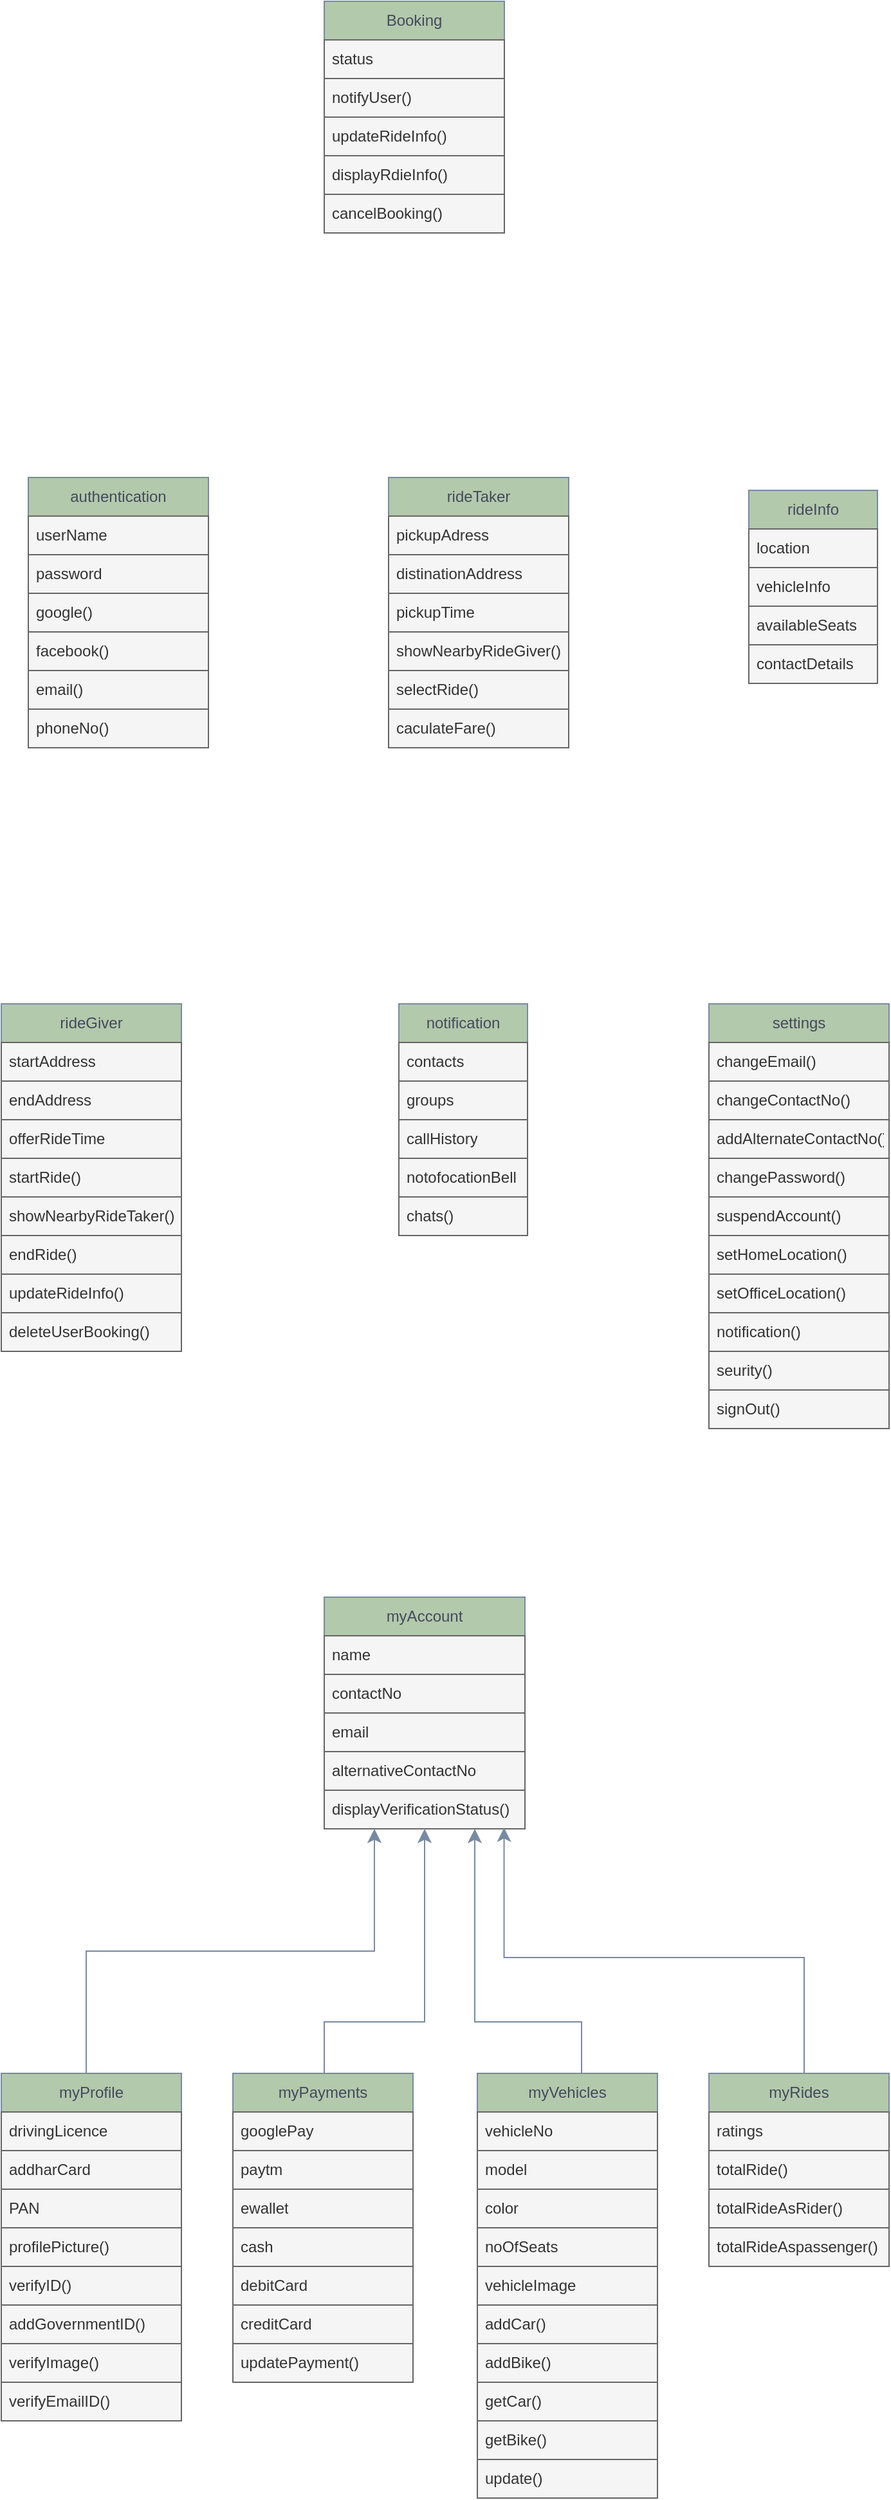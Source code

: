 <mxfile version="25.0.3">
  <diagram id="C5RBs43oDa-KdzZeNtuy" name="Page-1">
    <mxGraphModel dx="1400" dy="805" grid="1" gridSize="10" guides="1" tooltips="1" connect="1" arrows="1" fold="1" page="1" pageScale="1" pageWidth="827" pageHeight="1169" math="0" shadow="0">
      <root>
        <mxCell id="WIyWlLk6GJQsqaUBKTNV-0" />
        <mxCell id="WIyWlLk6GJQsqaUBKTNV-1" parent="WIyWlLk6GJQsqaUBKTNV-0" />
        <mxCell id="l2krwQJJ0GGQ2-K5IFNh-0" value="rideTaker" style="swimlane;fontStyle=0;childLayout=stackLayout;horizontal=1;startSize=30;horizontalStack=0;resizeParent=1;resizeParentMax=0;resizeLast=0;collapsible=1;marginBottom=0;whiteSpace=wrap;html=1;labelBackgroundColor=none;fillColor=#B2C9AB;strokeColor=#788AA3;fontColor=#46495D;" vertex="1" parent="WIyWlLk6GJQsqaUBKTNV-1">
          <mxGeometry x="370" y="430" width="140" height="210" as="geometry" />
        </mxCell>
        <mxCell id="l2krwQJJ0GGQ2-K5IFNh-1" value="pickupAdress" style="text;strokeColor=#666666;fillColor=#f5f5f5;align=left;verticalAlign=middle;spacingLeft=4;spacingRight=4;overflow=hidden;points=[[0,0.5],[1,0.5]];portConstraint=eastwest;rotatable=0;whiteSpace=wrap;html=1;labelBackgroundColor=none;fontColor=#333333;" vertex="1" parent="l2krwQJJ0GGQ2-K5IFNh-0">
          <mxGeometry y="30" width="140" height="30" as="geometry" />
        </mxCell>
        <mxCell id="l2krwQJJ0GGQ2-K5IFNh-2" value="distinationAddress" style="text;strokeColor=#666666;fillColor=#f5f5f5;align=left;verticalAlign=middle;spacingLeft=4;spacingRight=4;overflow=hidden;points=[[0,0.5],[1,0.5]];portConstraint=eastwest;rotatable=0;whiteSpace=wrap;html=1;labelBackgroundColor=none;fontColor=#333333;" vertex="1" parent="l2krwQJJ0GGQ2-K5IFNh-0">
          <mxGeometry y="60" width="140" height="30" as="geometry" />
        </mxCell>
        <mxCell id="l2krwQJJ0GGQ2-K5IFNh-3" value="pickupTime" style="text;strokeColor=#666666;fillColor=#f5f5f5;align=left;verticalAlign=middle;spacingLeft=4;spacingRight=4;overflow=hidden;points=[[0,0.5],[1,0.5]];portConstraint=eastwest;rotatable=0;whiteSpace=wrap;html=1;labelBackgroundColor=none;fontColor=#333333;" vertex="1" parent="l2krwQJJ0GGQ2-K5IFNh-0">
          <mxGeometry y="90" width="140" height="30" as="geometry" />
        </mxCell>
        <mxCell id="l2krwQJJ0GGQ2-K5IFNh-64" value="showNearbyRideGiver()" style="text;strokeColor=#666666;fillColor=#f5f5f5;align=left;verticalAlign=middle;spacingLeft=4;spacingRight=4;overflow=hidden;points=[[0,0.5],[1,0.5]];portConstraint=eastwest;rotatable=0;whiteSpace=wrap;html=1;labelBackgroundColor=none;fontColor=#333333;" vertex="1" parent="l2krwQJJ0GGQ2-K5IFNh-0">
          <mxGeometry y="120" width="140" height="30" as="geometry" />
        </mxCell>
        <mxCell id="l2krwQJJ0GGQ2-K5IFNh-63" value="selectRide()" style="text;strokeColor=#666666;fillColor=#f5f5f5;align=left;verticalAlign=middle;spacingLeft=4;spacingRight=4;overflow=hidden;points=[[0,0.5],[1,0.5]];portConstraint=eastwest;rotatable=0;whiteSpace=wrap;html=1;labelBackgroundColor=none;fontColor=#333333;" vertex="1" parent="l2krwQJJ0GGQ2-K5IFNh-0">
          <mxGeometry y="150" width="140" height="30" as="geometry" />
        </mxCell>
        <mxCell id="l2krwQJJ0GGQ2-K5IFNh-62" value="caculateFare()" style="text;strokeColor=#666666;fillColor=#f5f5f5;align=left;verticalAlign=middle;spacingLeft=4;spacingRight=4;overflow=hidden;points=[[0,0.5],[1,0.5]];portConstraint=eastwest;rotatable=0;whiteSpace=wrap;html=1;labelBackgroundColor=none;fontColor=#333333;" vertex="1" parent="l2krwQJJ0GGQ2-K5IFNh-0">
          <mxGeometry y="180" width="140" height="30" as="geometry" />
        </mxCell>
        <mxCell id="l2krwQJJ0GGQ2-K5IFNh-4" value="authentication" style="swimlane;fontStyle=0;childLayout=stackLayout;horizontal=1;startSize=30;horizontalStack=0;resizeParent=1;resizeParentMax=0;resizeLast=0;collapsible=1;marginBottom=0;whiteSpace=wrap;html=1;labelBackgroundColor=none;fillColor=#B2C9AB;strokeColor=#788AA3;fontColor=#46495D;" vertex="1" parent="WIyWlLk6GJQsqaUBKTNV-1">
          <mxGeometry x="90" y="430" width="140" height="210" as="geometry" />
        </mxCell>
        <mxCell id="l2krwQJJ0GGQ2-K5IFNh-5" value="userName" style="text;strokeColor=#666666;fillColor=#f5f5f5;align=left;verticalAlign=middle;spacingLeft=4;spacingRight=4;overflow=hidden;points=[[0,0.5],[1,0.5]];portConstraint=eastwest;rotatable=0;whiteSpace=wrap;html=1;labelBackgroundColor=none;fontColor=#333333;" vertex="1" parent="l2krwQJJ0GGQ2-K5IFNh-4">
          <mxGeometry y="30" width="140" height="30" as="geometry" />
        </mxCell>
        <mxCell id="l2krwQJJ0GGQ2-K5IFNh-6" value="password" style="text;strokeColor=#666666;fillColor=#f5f5f5;align=left;verticalAlign=middle;spacingLeft=4;spacingRight=4;overflow=hidden;points=[[0,0.5],[1,0.5]];portConstraint=eastwest;rotatable=0;whiteSpace=wrap;html=1;labelBackgroundColor=none;fontColor=#333333;" vertex="1" parent="l2krwQJJ0GGQ2-K5IFNh-4">
          <mxGeometry y="60" width="140" height="30" as="geometry" />
        </mxCell>
        <mxCell id="l2krwQJJ0GGQ2-K5IFNh-7" value="google()" style="text;strokeColor=#666666;fillColor=#f5f5f5;align=left;verticalAlign=middle;spacingLeft=4;spacingRight=4;overflow=hidden;points=[[0,0.5],[1,0.5]];portConstraint=eastwest;rotatable=0;whiteSpace=wrap;html=1;labelBackgroundColor=none;fontColor=#333333;" vertex="1" parent="l2krwQJJ0GGQ2-K5IFNh-4">
          <mxGeometry y="90" width="140" height="30" as="geometry" />
        </mxCell>
        <mxCell id="l2krwQJJ0GGQ2-K5IFNh-61" value="facebook()" style="text;strokeColor=#666666;fillColor=#f5f5f5;align=left;verticalAlign=middle;spacingLeft=4;spacingRight=4;overflow=hidden;points=[[0,0.5],[1,0.5]];portConstraint=eastwest;rotatable=0;whiteSpace=wrap;html=1;labelBackgroundColor=none;fontColor=#333333;" vertex="1" parent="l2krwQJJ0GGQ2-K5IFNh-4">
          <mxGeometry y="120" width="140" height="30" as="geometry" />
        </mxCell>
        <mxCell id="l2krwQJJ0GGQ2-K5IFNh-60" value="email()" style="text;strokeColor=#666666;fillColor=#f5f5f5;align=left;verticalAlign=middle;spacingLeft=4;spacingRight=4;overflow=hidden;points=[[0,0.5],[1,0.5]];portConstraint=eastwest;rotatable=0;whiteSpace=wrap;html=1;labelBackgroundColor=none;fontColor=#333333;" vertex="1" parent="l2krwQJJ0GGQ2-K5IFNh-4">
          <mxGeometry y="150" width="140" height="30" as="geometry" />
        </mxCell>
        <mxCell id="l2krwQJJ0GGQ2-K5IFNh-59" value="phoneNo()" style="text;strokeColor=#666666;fillColor=#f5f5f5;align=left;verticalAlign=middle;spacingLeft=4;spacingRight=4;overflow=hidden;points=[[0,0.5],[1,0.5]];portConstraint=eastwest;rotatable=0;whiteSpace=wrap;html=1;labelBackgroundColor=none;fontColor=#333333;" vertex="1" parent="l2krwQJJ0GGQ2-K5IFNh-4">
          <mxGeometry y="180" width="140" height="30" as="geometry" />
        </mxCell>
        <mxCell id="l2krwQJJ0GGQ2-K5IFNh-8" value="rideInfo" style="swimlane;fontStyle=0;childLayout=stackLayout;horizontal=1;startSize=30;horizontalStack=0;resizeParent=1;resizeParentMax=0;resizeLast=0;collapsible=1;marginBottom=0;whiteSpace=wrap;html=1;labelBackgroundColor=none;fillColor=#B2C9AB;strokeColor=#788AA3;fontColor=#46495D;" vertex="1" parent="WIyWlLk6GJQsqaUBKTNV-1">
          <mxGeometry x="650" y="440" width="100" height="150" as="geometry" />
        </mxCell>
        <mxCell id="l2krwQJJ0GGQ2-K5IFNh-9" value="location" style="text;strokeColor=#666666;fillColor=#f5f5f5;align=left;verticalAlign=middle;spacingLeft=4;spacingRight=4;overflow=hidden;points=[[0,0.5],[1,0.5]];portConstraint=eastwest;rotatable=0;whiteSpace=wrap;html=1;labelBackgroundColor=none;fontColor=#333333;" vertex="1" parent="l2krwQJJ0GGQ2-K5IFNh-8">
          <mxGeometry y="30" width="100" height="30" as="geometry" />
        </mxCell>
        <mxCell id="l2krwQJJ0GGQ2-K5IFNh-10" value="vehicleInfo" style="text;strokeColor=#666666;fillColor=#f5f5f5;align=left;verticalAlign=middle;spacingLeft=4;spacingRight=4;overflow=hidden;points=[[0,0.5],[1,0.5]];portConstraint=eastwest;rotatable=0;whiteSpace=wrap;html=1;labelBackgroundColor=none;fontColor=#333333;" vertex="1" parent="l2krwQJJ0GGQ2-K5IFNh-8">
          <mxGeometry y="60" width="100" height="30" as="geometry" />
        </mxCell>
        <mxCell id="l2krwQJJ0GGQ2-K5IFNh-11" value="availableSeats" style="text;strokeColor=#666666;fillColor=#f5f5f5;align=left;verticalAlign=middle;spacingLeft=4;spacingRight=4;overflow=hidden;points=[[0,0.5],[1,0.5]];portConstraint=eastwest;rotatable=0;whiteSpace=wrap;html=1;labelBackgroundColor=none;fontColor=#333333;" vertex="1" parent="l2krwQJJ0GGQ2-K5IFNh-8">
          <mxGeometry y="90" width="100" height="30" as="geometry" />
        </mxCell>
        <mxCell id="l2krwQJJ0GGQ2-K5IFNh-65" value="contactDetails" style="text;strokeColor=#666666;fillColor=#f5f5f5;align=left;verticalAlign=middle;spacingLeft=4;spacingRight=4;overflow=hidden;points=[[0,0.5],[1,0.5]];portConstraint=eastwest;rotatable=0;whiteSpace=wrap;html=1;labelBackgroundColor=none;fontColor=#333333;" vertex="1" parent="l2krwQJJ0GGQ2-K5IFNh-8">
          <mxGeometry y="120" width="100" height="30" as="geometry" />
        </mxCell>
        <mxCell id="l2krwQJJ0GGQ2-K5IFNh-12" value="rideGiver" style="swimlane;fontStyle=0;childLayout=stackLayout;horizontal=1;startSize=30;horizontalStack=0;resizeParent=1;resizeParentMax=0;resizeLast=0;collapsible=1;marginBottom=0;whiteSpace=wrap;html=1;labelBackgroundColor=none;fillColor=#B2C9AB;strokeColor=#788AA3;fontColor=#46495D;" vertex="1" parent="WIyWlLk6GJQsqaUBKTNV-1">
          <mxGeometry x="69" y="839" width="140" height="270" as="geometry" />
        </mxCell>
        <mxCell id="l2krwQJJ0GGQ2-K5IFNh-13" value="startAddress" style="text;strokeColor=#666666;fillColor=#f5f5f5;align=left;verticalAlign=middle;spacingLeft=4;spacingRight=4;overflow=hidden;points=[[0,0.5],[1,0.5]];portConstraint=eastwest;rotatable=0;whiteSpace=wrap;html=1;labelBackgroundColor=none;fontColor=#333333;" vertex="1" parent="l2krwQJJ0GGQ2-K5IFNh-12">
          <mxGeometry y="30" width="140" height="30" as="geometry" />
        </mxCell>
        <mxCell id="l2krwQJJ0GGQ2-K5IFNh-14" value="endAddress" style="text;strokeColor=#666666;fillColor=#f5f5f5;align=left;verticalAlign=middle;spacingLeft=4;spacingRight=4;overflow=hidden;points=[[0,0.5],[1,0.5]];portConstraint=eastwest;rotatable=0;whiteSpace=wrap;html=1;labelBackgroundColor=none;fontColor=#333333;" vertex="1" parent="l2krwQJJ0GGQ2-K5IFNh-12">
          <mxGeometry y="60" width="140" height="30" as="geometry" />
        </mxCell>
        <mxCell id="l2krwQJJ0GGQ2-K5IFNh-15" value="offerRideTime" style="text;strokeColor=#666666;fillColor=#f5f5f5;align=left;verticalAlign=middle;spacingLeft=4;spacingRight=4;overflow=hidden;points=[[0,0.5],[1,0.5]];portConstraint=eastwest;rotatable=0;whiteSpace=wrap;html=1;labelBackgroundColor=none;fontColor=#333333;" vertex="1" parent="l2krwQJJ0GGQ2-K5IFNh-12">
          <mxGeometry y="90" width="140" height="30" as="geometry" />
        </mxCell>
        <mxCell id="l2krwQJJ0GGQ2-K5IFNh-70" value="startRide()" style="text;strokeColor=#666666;fillColor=#f5f5f5;align=left;verticalAlign=middle;spacingLeft=4;spacingRight=4;overflow=hidden;points=[[0,0.5],[1,0.5]];portConstraint=eastwest;rotatable=0;whiteSpace=wrap;html=1;labelBackgroundColor=none;fontColor=#333333;" vertex="1" parent="l2krwQJJ0GGQ2-K5IFNh-12">
          <mxGeometry y="120" width="140" height="30" as="geometry" />
        </mxCell>
        <mxCell id="l2krwQJJ0GGQ2-K5IFNh-69" value="showNearbyRideTaker()" style="text;strokeColor=#666666;fillColor=#f5f5f5;align=left;verticalAlign=middle;spacingLeft=4;spacingRight=4;overflow=hidden;points=[[0,0.5],[1,0.5]];portConstraint=eastwest;rotatable=0;whiteSpace=wrap;html=1;labelBackgroundColor=none;fontColor=#333333;" vertex="1" parent="l2krwQJJ0GGQ2-K5IFNh-12">
          <mxGeometry y="150" width="140" height="30" as="geometry" />
        </mxCell>
        <mxCell id="l2krwQJJ0GGQ2-K5IFNh-68" value="endRide()" style="text;strokeColor=#666666;fillColor=#f5f5f5;align=left;verticalAlign=middle;spacingLeft=4;spacingRight=4;overflow=hidden;points=[[0,0.5],[1,0.5]];portConstraint=eastwest;rotatable=0;whiteSpace=wrap;html=1;labelBackgroundColor=none;fontColor=#333333;" vertex="1" parent="l2krwQJJ0GGQ2-K5IFNh-12">
          <mxGeometry y="180" width="140" height="30" as="geometry" />
        </mxCell>
        <mxCell id="l2krwQJJ0GGQ2-K5IFNh-67" value="updateRideInfo()" style="text;strokeColor=#666666;fillColor=#f5f5f5;align=left;verticalAlign=middle;spacingLeft=4;spacingRight=4;overflow=hidden;points=[[0,0.5],[1,0.5]];portConstraint=eastwest;rotatable=0;whiteSpace=wrap;html=1;labelBackgroundColor=none;fontColor=#333333;" vertex="1" parent="l2krwQJJ0GGQ2-K5IFNh-12">
          <mxGeometry y="210" width="140" height="30" as="geometry" />
        </mxCell>
        <mxCell id="l2krwQJJ0GGQ2-K5IFNh-66" value="deleteUserBooking()" style="text;strokeColor=#666666;fillColor=#f5f5f5;align=left;verticalAlign=middle;spacingLeft=4;spacingRight=4;overflow=hidden;points=[[0,0.5],[1,0.5]];portConstraint=eastwest;rotatable=0;whiteSpace=wrap;html=1;labelBackgroundColor=none;fontColor=#333333;" vertex="1" parent="l2krwQJJ0GGQ2-K5IFNh-12">
          <mxGeometry y="240" width="140" height="30" as="geometry" />
        </mxCell>
        <mxCell id="l2krwQJJ0GGQ2-K5IFNh-16" value="notification" style="swimlane;fontStyle=0;childLayout=stackLayout;horizontal=1;startSize=30;horizontalStack=0;resizeParent=1;resizeParentMax=0;resizeLast=0;collapsible=1;marginBottom=0;whiteSpace=wrap;html=1;labelBackgroundColor=none;fillColor=#B2C9AB;strokeColor=#788AA3;fontColor=#46495D;" vertex="1" parent="WIyWlLk6GJQsqaUBKTNV-1">
          <mxGeometry x="378" y="839" width="100" height="180" as="geometry" />
        </mxCell>
        <mxCell id="l2krwQJJ0GGQ2-K5IFNh-17" value="contacts" style="text;strokeColor=#666666;fillColor=#f5f5f5;align=left;verticalAlign=middle;spacingLeft=4;spacingRight=4;overflow=hidden;points=[[0,0.5],[1,0.5]];portConstraint=eastwest;rotatable=0;whiteSpace=wrap;html=1;labelBackgroundColor=none;fontColor=#333333;" vertex="1" parent="l2krwQJJ0GGQ2-K5IFNh-16">
          <mxGeometry y="30" width="100" height="30" as="geometry" />
        </mxCell>
        <mxCell id="l2krwQJJ0GGQ2-K5IFNh-18" value="groups" style="text;strokeColor=#666666;fillColor=#f5f5f5;align=left;verticalAlign=middle;spacingLeft=4;spacingRight=4;overflow=hidden;points=[[0,0.5],[1,0.5]];portConstraint=eastwest;rotatable=0;whiteSpace=wrap;html=1;labelBackgroundColor=none;fontColor=#333333;" vertex="1" parent="l2krwQJJ0GGQ2-K5IFNh-16">
          <mxGeometry y="60" width="100" height="30" as="geometry" />
        </mxCell>
        <mxCell id="l2krwQJJ0GGQ2-K5IFNh-19" value="callHistory" style="text;strokeColor=#666666;fillColor=#f5f5f5;align=left;verticalAlign=middle;spacingLeft=4;spacingRight=4;overflow=hidden;points=[[0,0.5],[1,0.5]];portConstraint=eastwest;rotatable=0;whiteSpace=wrap;html=1;labelBackgroundColor=none;fontColor=#333333;" vertex="1" parent="l2krwQJJ0GGQ2-K5IFNh-16">
          <mxGeometry y="90" width="100" height="30" as="geometry" />
        </mxCell>
        <mxCell id="l2krwQJJ0GGQ2-K5IFNh-72" value="notofocationBell" style="text;strokeColor=#666666;fillColor=#f5f5f5;align=left;verticalAlign=middle;spacingLeft=4;spacingRight=4;overflow=hidden;points=[[0,0.5],[1,0.5]];portConstraint=eastwest;rotatable=0;whiteSpace=wrap;html=1;labelBackgroundColor=none;fontColor=#333333;" vertex="1" parent="l2krwQJJ0GGQ2-K5IFNh-16">
          <mxGeometry y="120" width="100" height="30" as="geometry" />
        </mxCell>
        <mxCell id="l2krwQJJ0GGQ2-K5IFNh-71" value="chats()" style="text;strokeColor=#666666;fillColor=#f5f5f5;align=left;verticalAlign=middle;spacingLeft=4;spacingRight=4;overflow=hidden;points=[[0,0.5],[1,0.5]];portConstraint=eastwest;rotatable=0;whiteSpace=wrap;html=1;labelBackgroundColor=none;fontColor=#333333;" vertex="1" parent="l2krwQJJ0GGQ2-K5IFNh-16">
          <mxGeometry y="150" width="100" height="30" as="geometry" />
        </mxCell>
        <mxCell id="l2krwQJJ0GGQ2-K5IFNh-24" value="settings" style="swimlane;fontStyle=0;childLayout=stackLayout;horizontal=1;startSize=30;horizontalStack=0;resizeParent=1;resizeParentMax=0;resizeLast=0;collapsible=1;marginBottom=0;whiteSpace=wrap;html=1;labelBackgroundColor=none;fillColor=#B2C9AB;strokeColor=#788AA3;fontColor=#46495D;" vertex="1" parent="WIyWlLk6GJQsqaUBKTNV-1">
          <mxGeometry x="619" y="839" width="140" height="330" as="geometry" />
        </mxCell>
        <mxCell id="l2krwQJJ0GGQ2-K5IFNh-25" value="changeEmail()" style="text;strokeColor=#666666;fillColor=#f5f5f5;align=left;verticalAlign=middle;spacingLeft=4;spacingRight=4;overflow=hidden;points=[[0,0.5],[1,0.5]];portConstraint=eastwest;rotatable=0;whiteSpace=wrap;html=1;labelBackgroundColor=none;fontColor=#333333;" vertex="1" parent="l2krwQJJ0GGQ2-K5IFNh-24">
          <mxGeometry y="30" width="140" height="30" as="geometry" />
        </mxCell>
        <mxCell id="l2krwQJJ0GGQ2-K5IFNh-26" value="changeContactNo()" style="text;strokeColor=#666666;fillColor=#f5f5f5;align=left;verticalAlign=middle;spacingLeft=4;spacingRight=4;overflow=hidden;points=[[0,0.5],[1,0.5]];portConstraint=eastwest;rotatable=0;whiteSpace=wrap;html=1;labelBackgroundColor=none;fontColor=#333333;" vertex="1" parent="l2krwQJJ0GGQ2-K5IFNh-24">
          <mxGeometry y="60" width="140" height="30" as="geometry" />
        </mxCell>
        <mxCell id="l2krwQJJ0GGQ2-K5IFNh-27" value="addAlternateContactNo()" style="text;strokeColor=#666666;fillColor=#f5f5f5;align=left;verticalAlign=middle;spacingLeft=4;spacingRight=4;overflow=hidden;points=[[0,0.5],[1,0.5]];portConstraint=eastwest;rotatable=0;whiteSpace=wrap;html=1;labelBackgroundColor=none;fontColor=#333333;" vertex="1" parent="l2krwQJJ0GGQ2-K5IFNh-24">
          <mxGeometry y="90" width="140" height="30" as="geometry" />
        </mxCell>
        <mxCell id="l2krwQJJ0GGQ2-K5IFNh-79" value="changePassword()" style="text;strokeColor=#666666;fillColor=#f5f5f5;align=left;verticalAlign=middle;spacingLeft=4;spacingRight=4;overflow=hidden;points=[[0,0.5],[1,0.5]];portConstraint=eastwest;rotatable=0;whiteSpace=wrap;html=1;labelBackgroundColor=none;fontColor=#333333;" vertex="1" parent="l2krwQJJ0GGQ2-K5IFNh-24">
          <mxGeometry y="120" width="140" height="30" as="geometry" />
        </mxCell>
        <mxCell id="l2krwQJJ0GGQ2-K5IFNh-78" value="suspendAccount()" style="text;strokeColor=#666666;fillColor=#f5f5f5;align=left;verticalAlign=middle;spacingLeft=4;spacingRight=4;overflow=hidden;points=[[0,0.5],[1,0.5]];portConstraint=eastwest;rotatable=0;whiteSpace=wrap;html=1;labelBackgroundColor=none;fontColor=#333333;" vertex="1" parent="l2krwQJJ0GGQ2-K5IFNh-24">
          <mxGeometry y="150" width="140" height="30" as="geometry" />
        </mxCell>
        <mxCell id="l2krwQJJ0GGQ2-K5IFNh-77" value="setHomeLocation()" style="text;strokeColor=#666666;fillColor=#f5f5f5;align=left;verticalAlign=middle;spacingLeft=4;spacingRight=4;overflow=hidden;points=[[0,0.5],[1,0.5]];portConstraint=eastwest;rotatable=0;whiteSpace=wrap;html=1;labelBackgroundColor=none;fontColor=#333333;" vertex="1" parent="l2krwQJJ0GGQ2-K5IFNh-24">
          <mxGeometry y="180" width="140" height="30" as="geometry" />
        </mxCell>
        <mxCell id="l2krwQJJ0GGQ2-K5IFNh-76" value="setOfficeLocation()" style="text;strokeColor=#666666;fillColor=#f5f5f5;align=left;verticalAlign=middle;spacingLeft=4;spacingRight=4;overflow=hidden;points=[[0,0.5],[1,0.5]];portConstraint=eastwest;rotatable=0;whiteSpace=wrap;html=1;labelBackgroundColor=none;fontColor=#333333;" vertex="1" parent="l2krwQJJ0GGQ2-K5IFNh-24">
          <mxGeometry y="210" width="140" height="30" as="geometry" />
        </mxCell>
        <mxCell id="l2krwQJJ0GGQ2-K5IFNh-75" value="notification()" style="text;strokeColor=#666666;fillColor=#f5f5f5;align=left;verticalAlign=middle;spacingLeft=4;spacingRight=4;overflow=hidden;points=[[0,0.5],[1,0.5]];portConstraint=eastwest;rotatable=0;whiteSpace=wrap;html=1;labelBackgroundColor=none;fontColor=#333333;" vertex="1" parent="l2krwQJJ0GGQ2-K5IFNh-24">
          <mxGeometry y="240" width="140" height="30" as="geometry" />
        </mxCell>
        <mxCell id="l2krwQJJ0GGQ2-K5IFNh-74" value="seurity()" style="text;strokeColor=#666666;fillColor=#f5f5f5;align=left;verticalAlign=middle;spacingLeft=4;spacingRight=4;overflow=hidden;points=[[0,0.5],[1,0.5]];portConstraint=eastwest;rotatable=0;whiteSpace=wrap;html=1;labelBackgroundColor=none;fontColor=#333333;" vertex="1" parent="l2krwQJJ0GGQ2-K5IFNh-24">
          <mxGeometry y="270" width="140" height="30" as="geometry" />
        </mxCell>
        <mxCell id="l2krwQJJ0GGQ2-K5IFNh-73" value="signOut()" style="text;strokeColor=#666666;fillColor=#f5f5f5;align=left;verticalAlign=middle;spacingLeft=4;spacingRight=4;overflow=hidden;points=[[0,0.5],[1,0.5]];portConstraint=eastwest;rotatable=0;whiteSpace=wrap;html=1;labelBackgroundColor=none;fontColor=#333333;" vertex="1" parent="l2krwQJJ0GGQ2-K5IFNh-24">
          <mxGeometry y="300" width="140" height="30" as="geometry" />
        </mxCell>
        <mxCell id="l2krwQJJ0GGQ2-K5IFNh-28" value="myAccount" style="swimlane;fontStyle=0;childLayout=stackLayout;horizontal=1;startSize=30;horizontalStack=0;resizeParent=1;resizeParentMax=0;resizeLast=0;collapsible=1;marginBottom=0;whiteSpace=wrap;html=1;labelBackgroundColor=none;fillColor=#B2C9AB;strokeColor=#788AA3;fontColor=#46495D;" vertex="1" parent="WIyWlLk6GJQsqaUBKTNV-1">
          <mxGeometry x="320" y="1300" width="156" height="180" as="geometry" />
        </mxCell>
        <mxCell id="l2krwQJJ0GGQ2-K5IFNh-29" value="name" style="text;strokeColor=#666666;fillColor=#f5f5f5;align=left;verticalAlign=middle;spacingLeft=4;spacingRight=4;overflow=hidden;points=[[0,0.5],[1,0.5]];portConstraint=eastwest;rotatable=0;whiteSpace=wrap;html=1;labelBackgroundColor=none;fontColor=#333333;" vertex="1" parent="l2krwQJJ0GGQ2-K5IFNh-28">
          <mxGeometry y="30" width="156" height="30" as="geometry" />
        </mxCell>
        <mxCell id="l2krwQJJ0GGQ2-K5IFNh-30" value="contactNo" style="text;strokeColor=#666666;fillColor=#f5f5f5;align=left;verticalAlign=middle;spacingLeft=4;spacingRight=4;overflow=hidden;points=[[0,0.5],[1,0.5]];portConstraint=eastwest;rotatable=0;whiteSpace=wrap;html=1;labelBackgroundColor=none;fontColor=#333333;" vertex="1" parent="l2krwQJJ0GGQ2-K5IFNh-28">
          <mxGeometry y="60" width="156" height="30" as="geometry" />
        </mxCell>
        <mxCell id="l2krwQJJ0GGQ2-K5IFNh-31" value="email" style="text;strokeColor=#666666;fillColor=#f5f5f5;align=left;verticalAlign=middle;spacingLeft=4;spacingRight=4;overflow=hidden;points=[[0,0.5],[1,0.5]];portConstraint=eastwest;rotatable=0;whiteSpace=wrap;html=1;labelBackgroundColor=none;fontColor=#333333;" vertex="1" parent="l2krwQJJ0GGQ2-K5IFNh-28">
          <mxGeometry y="90" width="156" height="30" as="geometry" />
        </mxCell>
        <mxCell id="l2krwQJJ0GGQ2-K5IFNh-82" value="alternativeContactNo" style="text;strokeColor=#666666;fillColor=#f5f5f5;align=left;verticalAlign=middle;spacingLeft=4;spacingRight=4;overflow=hidden;points=[[0,0.5],[1,0.5]];portConstraint=eastwest;rotatable=0;whiteSpace=wrap;html=1;labelBackgroundColor=none;fontColor=#333333;" vertex="1" parent="l2krwQJJ0GGQ2-K5IFNh-28">
          <mxGeometry y="120" width="156" height="30" as="geometry" />
        </mxCell>
        <mxCell id="l2krwQJJ0GGQ2-K5IFNh-81" value="displayVerificationStatus()" style="text;strokeColor=#666666;fillColor=#f5f5f5;align=left;verticalAlign=middle;spacingLeft=4;spacingRight=4;overflow=hidden;points=[[0,0.5],[1,0.5]];portConstraint=eastwest;rotatable=0;whiteSpace=wrap;html=1;labelBackgroundColor=none;fontColor=#333333;" vertex="1" parent="l2krwQJJ0GGQ2-K5IFNh-28">
          <mxGeometry y="150" width="156" height="30" as="geometry" />
        </mxCell>
        <mxCell id="l2krwQJJ0GGQ2-K5IFNh-32" value="myPayments" style="swimlane;fontStyle=0;childLayout=stackLayout;horizontal=1;startSize=30;horizontalStack=0;resizeParent=1;resizeParentMax=0;resizeLast=0;collapsible=1;marginBottom=0;whiteSpace=wrap;html=1;labelBackgroundColor=none;fillColor=#B2C9AB;strokeColor=#788AA3;fontColor=#46495D;" vertex="1" parent="WIyWlLk6GJQsqaUBKTNV-1">
          <mxGeometry x="249" y="1670" width="140" height="240" as="geometry" />
        </mxCell>
        <mxCell id="l2krwQJJ0GGQ2-K5IFNh-33" value="googlePay" style="text;strokeColor=#666666;fillColor=#f5f5f5;align=left;verticalAlign=middle;spacingLeft=4;spacingRight=4;overflow=hidden;points=[[0,0.5],[1,0.5]];portConstraint=eastwest;rotatable=0;whiteSpace=wrap;html=1;labelBackgroundColor=none;fontColor=#333333;" vertex="1" parent="l2krwQJJ0GGQ2-K5IFNh-32">
          <mxGeometry y="30" width="140" height="30" as="geometry" />
        </mxCell>
        <mxCell id="l2krwQJJ0GGQ2-K5IFNh-34" value="paytm" style="text;strokeColor=#666666;fillColor=#f5f5f5;align=left;verticalAlign=middle;spacingLeft=4;spacingRight=4;overflow=hidden;points=[[0,0.5],[1,0.5]];portConstraint=eastwest;rotatable=0;whiteSpace=wrap;html=1;labelBackgroundColor=none;fontColor=#333333;" vertex="1" parent="l2krwQJJ0GGQ2-K5IFNh-32">
          <mxGeometry y="60" width="140" height="30" as="geometry" />
        </mxCell>
        <mxCell id="l2krwQJJ0GGQ2-K5IFNh-35" value="ewallet" style="text;strokeColor=#666666;fillColor=#f5f5f5;align=left;verticalAlign=middle;spacingLeft=4;spacingRight=4;overflow=hidden;points=[[0,0.5],[1,0.5]];portConstraint=eastwest;rotatable=0;whiteSpace=wrap;html=1;labelBackgroundColor=none;fontColor=#333333;" vertex="1" parent="l2krwQJJ0GGQ2-K5IFNh-32">
          <mxGeometry y="90" width="140" height="30" as="geometry" />
        </mxCell>
        <mxCell id="l2krwQJJ0GGQ2-K5IFNh-91" value="cash" style="text;strokeColor=#666666;fillColor=#f5f5f5;align=left;verticalAlign=middle;spacingLeft=4;spacingRight=4;overflow=hidden;points=[[0,0.5],[1,0.5]];portConstraint=eastwest;rotatable=0;whiteSpace=wrap;html=1;labelBackgroundColor=none;fontColor=#333333;" vertex="1" parent="l2krwQJJ0GGQ2-K5IFNh-32">
          <mxGeometry y="120" width="140" height="30" as="geometry" />
        </mxCell>
        <mxCell id="l2krwQJJ0GGQ2-K5IFNh-90" value="debitCard" style="text;strokeColor=#666666;fillColor=#f5f5f5;align=left;verticalAlign=middle;spacingLeft=4;spacingRight=4;overflow=hidden;points=[[0,0.5],[1,0.5]];portConstraint=eastwest;rotatable=0;whiteSpace=wrap;html=1;labelBackgroundColor=none;fontColor=#333333;" vertex="1" parent="l2krwQJJ0GGQ2-K5IFNh-32">
          <mxGeometry y="150" width="140" height="30" as="geometry" />
        </mxCell>
        <mxCell id="l2krwQJJ0GGQ2-K5IFNh-89" value="creditCard" style="text;strokeColor=#666666;fillColor=#f5f5f5;align=left;verticalAlign=middle;spacingLeft=4;spacingRight=4;overflow=hidden;points=[[0,0.5],[1,0.5]];portConstraint=eastwest;rotatable=0;whiteSpace=wrap;html=1;labelBackgroundColor=none;fontColor=#333333;" vertex="1" parent="l2krwQJJ0GGQ2-K5IFNh-32">
          <mxGeometry y="180" width="140" height="30" as="geometry" />
        </mxCell>
        <mxCell id="l2krwQJJ0GGQ2-K5IFNh-92" value="updatePayment()" style="text;strokeColor=#666666;fillColor=#f5f5f5;align=left;verticalAlign=middle;spacingLeft=4;spacingRight=4;overflow=hidden;points=[[0,0.5],[1,0.5]];portConstraint=eastwest;rotatable=0;whiteSpace=wrap;html=1;labelBackgroundColor=none;fontColor=#333333;" vertex="1" parent="l2krwQJJ0GGQ2-K5IFNh-32">
          <mxGeometry y="210" width="140" height="30" as="geometry" />
        </mxCell>
        <mxCell id="l2krwQJJ0GGQ2-K5IFNh-36" value="myVehicles" style="swimlane;fontStyle=0;childLayout=stackLayout;horizontal=1;startSize=30;horizontalStack=0;resizeParent=1;resizeParentMax=0;resizeLast=0;collapsible=1;marginBottom=0;whiteSpace=wrap;html=1;labelBackgroundColor=none;fillColor=#B2C9AB;strokeColor=#788AA3;fontColor=#46495D;" vertex="1" parent="WIyWlLk6GJQsqaUBKTNV-1">
          <mxGeometry x="439" y="1670" width="140" height="330" as="geometry" />
        </mxCell>
        <mxCell id="l2krwQJJ0GGQ2-K5IFNh-37" value="vehicleNo" style="text;strokeColor=#666666;fillColor=#f5f5f5;align=left;verticalAlign=middle;spacingLeft=4;spacingRight=4;overflow=hidden;points=[[0,0.5],[1,0.5]];portConstraint=eastwest;rotatable=0;whiteSpace=wrap;html=1;labelBackgroundColor=none;fontColor=#333333;" vertex="1" parent="l2krwQJJ0GGQ2-K5IFNh-36">
          <mxGeometry y="30" width="140" height="30" as="geometry" />
        </mxCell>
        <mxCell id="l2krwQJJ0GGQ2-K5IFNh-38" value="model" style="text;strokeColor=#666666;fillColor=#f5f5f5;align=left;verticalAlign=middle;spacingLeft=4;spacingRight=4;overflow=hidden;points=[[0,0.5],[1,0.5]];portConstraint=eastwest;rotatable=0;whiteSpace=wrap;html=1;labelBackgroundColor=none;fontColor=#333333;" vertex="1" parent="l2krwQJJ0GGQ2-K5IFNh-36">
          <mxGeometry y="60" width="140" height="30" as="geometry" />
        </mxCell>
        <mxCell id="l2krwQJJ0GGQ2-K5IFNh-39" value="color" style="text;strokeColor=#666666;fillColor=#f5f5f5;align=left;verticalAlign=middle;spacingLeft=4;spacingRight=4;overflow=hidden;points=[[0,0.5],[1,0.5]];portConstraint=eastwest;rotatable=0;whiteSpace=wrap;html=1;labelBackgroundColor=none;fontColor=#333333;" vertex="1" parent="l2krwQJJ0GGQ2-K5IFNh-36">
          <mxGeometry y="90" width="140" height="30" as="geometry" />
        </mxCell>
        <mxCell id="l2krwQJJ0GGQ2-K5IFNh-99" value="noOfSeats" style="text;strokeColor=#666666;fillColor=#f5f5f5;align=left;verticalAlign=middle;spacingLeft=4;spacingRight=4;overflow=hidden;points=[[0,0.5],[1,0.5]];portConstraint=eastwest;rotatable=0;whiteSpace=wrap;html=1;labelBackgroundColor=none;fontColor=#333333;" vertex="1" parent="l2krwQJJ0GGQ2-K5IFNh-36">
          <mxGeometry y="120" width="140" height="30" as="geometry" />
        </mxCell>
        <mxCell id="l2krwQJJ0GGQ2-K5IFNh-98" value="vehicleImage" style="text;strokeColor=#666666;fillColor=#f5f5f5;align=left;verticalAlign=middle;spacingLeft=4;spacingRight=4;overflow=hidden;points=[[0,0.5],[1,0.5]];portConstraint=eastwest;rotatable=0;whiteSpace=wrap;html=1;labelBackgroundColor=none;fontColor=#333333;" vertex="1" parent="l2krwQJJ0GGQ2-K5IFNh-36">
          <mxGeometry y="150" width="140" height="30" as="geometry" />
        </mxCell>
        <mxCell id="l2krwQJJ0GGQ2-K5IFNh-97" value="addCar()" style="text;strokeColor=#666666;fillColor=#f5f5f5;align=left;verticalAlign=middle;spacingLeft=4;spacingRight=4;overflow=hidden;points=[[0,0.5],[1,0.5]];portConstraint=eastwest;rotatable=0;whiteSpace=wrap;html=1;labelBackgroundColor=none;fontColor=#333333;" vertex="1" parent="l2krwQJJ0GGQ2-K5IFNh-36">
          <mxGeometry y="180" width="140" height="30" as="geometry" />
        </mxCell>
        <mxCell id="l2krwQJJ0GGQ2-K5IFNh-96" value="addBike()" style="text;strokeColor=#666666;fillColor=#f5f5f5;align=left;verticalAlign=middle;spacingLeft=4;spacingRight=4;overflow=hidden;points=[[0,0.5],[1,0.5]];portConstraint=eastwest;rotatable=0;whiteSpace=wrap;html=1;labelBackgroundColor=none;fontColor=#333333;" vertex="1" parent="l2krwQJJ0GGQ2-K5IFNh-36">
          <mxGeometry y="210" width="140" height="30" as="geometry" />
        </mxCell>
        <mxCell id="l2krwQJJ0GGQ2-K5IFNh-95" value="getCar()" style="text;strokeColor=#666666;fillColor=#f5f5f5;align=left;verticalAlign=middle;spacingLeft=4;spacingRight=4;overflow=hidden;points=[[0,0.5],[1,0.5]];portConstraint=eastwest;rotatable=0;whiteSpace=wrap;html=1;labelBackgroundColor=none;fontColor=#333333;" vertex="1" parent="l2krwQJJ0GGQ2-K5IFNh-36">
          <mxGeometry y="240" width="140" height="30" as="geometry" />
        </mxCell>
        <mxCell id="l2krwQJJ0GGQ2-K5IFNh-94" value="getBike()" style="text;strokeColor=#666666;fillColor=#f5f5f5;align=left;verticalAlign=middle;spacingLeft=4;spacingRight=4;overflow=hidden;points=[[0,0.5],[1,0.5]];portConstraint=eastwest;rotatable=0;whiteSpace=wrap;html=1;labelBackgroundColor=none;fontColor=#333333;" vertex="1" parent="l2krwQJJ0GGQ2-K5IFNh-36">
          <mxGeometry y="270" width="140" height="30" as="geometry" />
        </mxCell>
        <mxCell id="l2krwQJJ0GGQ2-K5IFNh-93" value="update()" style="text;strokeColor=#666666;fillColor=#f5f5f5;align=left;verticalAlign=middle;spacingLeft=4;spacingRight=4;overflow=hidden;points=[[0,0.5],[1,0.5]];portConstraint=eastwest;rotatable=0;whiteSpace=wrap;html=1;labelBackgroundColor=none;fontColor=#333333;" vertex="1" parent="l2krwQJJ0GGQ2-K5IFNh-36">
          <mxGeometry y="300" width="140" height="30" as="geometry" />
        </mxCell>
        <mxCell id="l2krwQJJ0GGQ2-K5IFNh-40" value="myRides" style="swimlane;fontStyle=0;childLayout=stackLayout;horizontal=1;startSize=30;horizontalStack=0;resizeParent=1;resizeParentMax=0;resizeLast=0;collapsible=1;marginBottom=0;whiteSpace=wrap;html=1;labelBackgroundColor=none;fillColor=#B2C9AB;strokeColor=#788AA3;fontColor=#46495D;" vertex="1" parent="WIyWlLk6GJQsqaUBKTNV-1">
          <mxGeometry x="619" y="1670" width="140" height="150" as="geometry" />
        </mxCell>
        <mxCell id="l2krwQJJ0GGQ2-K5IFNh-41" value="ratings" style="text;strokeColor=#666666;fillColor=#f5f5f5;align=left;verticalAlign=middle;spacingLeft=4;spacingRight=4;overflow=hidden;points=[[0,0.5],[1,0.5]];portConstraint=eastwest;rotatable=0;whiteSpace=wrap;html=1;labelBackgroundColor=none;fontColor=#333333;" vertex="1" parent="l2krwQJJ0GGQ2-K5IFNh-40">
          <mxGeometry y="30" width="140" height="30" as="geometry" />
        </mxCell>
        <mxCell id="l2krwQJJ0GGQ2-K5IFNh-42" value="totalRide()" style="text;strokeColor=#666666;fillColor=#f5f5f5;align=left;verticalAlign=middle;spacingLeft=4;spacingRight=4;overflow=hidden;points=[[0,0.5],[1,0.5]];portConstraint=eastwest;rotatable=0;whiteSpace=wrap;html=1;labelBackgroundColor=none;fontColor=#333333;" vertex="1" parent="l2krwQJJ0GGQ2-K5IFNh-40">
          <mxGeometry y="60" width="140" height="30" as="geometry" />
        </mxCell>
        <mxCell id="l2krwQJJ0GGQ2-K5IFNh-43" value="totalRideAsRider()" style="text;strokeColor=#666666;fillColor=#f5f5f5;align=left;verticalAlign=middle;spacingLeft=4;spacingRight=4;overflow=hidden;points=[[0,0.5],[1,0.5]];portConstraint=eastwest;rotatable=0;whiteSpace=wrap;html=1;labelBackgroundColor=none;fontColor=#333333;" vertex="1" parent="l2krwQJJ0GGQ2-K5IFNh-40">
          <mxGeometry y="90" width="140" height="30" as="geometry" />
        </mxCell>
        <mxCell id="l2krwQJJ0GGQ2-K5IFNh-100" value="totalRideAspassenger()" style="text;strokeColor=#666666;fillColor=#f5f5f5;align=left;verticalAlign=middle;spacingLeft=4;spacingRight=4;overflow=hidden;points=[[0,0.5],[1,0.5]];portConstraint=eastwest;rotatable=0;whiteSpace=wrap;html=1;labelBackgroundColor=none;fontColor=#333333;" vertex="1" parent="l2krwQJJ0GGQ2-K5IFNh-40">
          <mxGeometry y="120" width="140" height="30" as="geometry" />
        </mxCell>
        <mxCell id="l2krwQJJ0GGQ2-K5IFNh-48" value="myProfile" style="swimlane;fontStyle=0;childLayout=stackLayout;horizontal=1;startSize=30;horizontalStack=0;resizeParent=1;resizeParentMax=0;resizeLast=0;collapsible=1;marginBottom=0;whiteSpace=wrap;html=1;labelBackgroundColor=none;fillColor=#B2C9AB;strokeColor=#788AA3;fontColor=#46495D;" vertex="1" parent="WIyWlLk6GJQsqaUBKTNV-1">
          <mxGeometry x="69" y="1670" width="140" height="270" as="geometry" />
        </mxCell>
        <mxCell id="l2krwQJJ0GGQ2-K5IFNh-49" value="drivingLicence" style="text;strokeColor=#666666;fillColor=#f5f5f5;align=left;verticalAlign=middle;spacingLeft=4;spacingRight=4;overflow=hidden;points=[[0,0.5],[1,0.5]];portConstraint=eastwest;rotatable=0;whiteSpace=wrap;html=1;labelBackgroundColor=none;fontColor=#333333;" vertex="1" parent="l2krwQJJ0GGQ2-K5IFNh-48">
          <mxGeometry y="30" width="140" height="30" as="geometry" />
        </mxCell>
        <mxCell id="l2krwQJJ0GGQ2-K5IFNh-50" value="addharCard" style="text;strokeColor=#666666;fillColor=#f5f5f5;align=left;verticalAlign=middle;spacingLeft=4;spacingRight=4;overflow=hidden;points=[[0,0.5],[1,0.5]];portConstraint=eastwest;rotatable=0;whiteSpace=wrap;html=1;labelBackgroundColor=none;fontColor=#333333;" vertex="1" parent="l2krwQJJ0GGQ2-K5IFNh-48">
          <mxGeometry y="60" width="140" height="30" as="geometry" />
        </mxCell>
        <mxCell id="l2krwQJJ0GGQ2-K5IFNh-51" value="PAN" style="text;strokeColor=#666666;fillColor=#f5f5f5;align=left;verticalAlign=middle;spacingLeft=4;spacingRight=4;overflow=hidden;points=[[0,0.5],[1,0.5]];portConstraint=eastwest;rotatable=0;whiteSpace=wrap;html=1;labelBackgroundColor=none;fontColor=#333333;" vertex="1" parent="l2krwQJJ0GGQ2-K5IFNh-48">
          <mxGeometry y="90" width="140" height="30" as="geometry" />
        </mxCell>
        <mxCell id="l2krwQJJ0GGQ2-K5IFNh-88" value="profilePicture()" style="text;strokeColor=#666666;fillColor=#f5f5f5;align=left;verticalAlign=middle;spacingLeft=4;spacingRight=4;overflow=hidden;points=[[0,0.5],[1,0.5]];portConstraint=eastwest;rotatable=0;whiteSpace=wrap;html=1;labelBackgroundColor=none;fontColor=#333333;" vertex="1" parent="l2krwQJJ0GGQ2-K5IFNh-48">
          <mxGeometry y="120" width="140" height="30" as="geometry" />
        </mxCell>
        <mxCell id="l2krwQJJ0GGQ2-K5IFNh-87" value="verifyID()" style="text;strokeColor=#666666;fillColor=#f5f5f5;align=left;verticalAlign=middle;spacingLeft=4;spacingRight=4;overflow=hidden;points=[[0,0.5],[1,0.5]];portConstraint=eastwest;rotatable=0;whiteSpace=wrap;html=1;labelBackgroundColor=none;fontColor=#333333;" vertex="1" parent="l2krwQJJ0GGQ2-K5IFNh-48">
          <mxGeometry y="150" width="140" height="30" as="geometry" />
        </mxCell>
        <mxCell id="l2krwQJJ0GGQ2-K5IFNh-86" value="addGovernmentID()" style="text;strokeColor=#666666;fillColor=#f5f5f5;align=left;verticalAlign=middle;spacingLeft=4;spacingRight=4;overflow=hidden;points=[[0,0.5],[1,0.5]];portConstraint=eastwest;rotatable=0;whiteSpace=wrap;html=1;labelBackgroundColor=none;fontColor=#333333;" vertex="1" parent="l2krwQJJ0GGQ2-K5IFNh-48">
          <mxGeometry y="180" width="140" height="30" as="geometry" />
        </mxCell>
        <mxCell id="l2krwQJJ0GGQ2-K5IFNh-85" value="verifyImage()" style="text;strokeColor=#666666;fillColor=#f5f5f5;align=left;verticalAlign=middle;spacingLeft=4;spacingRight=4;overflow=hidden;points=[[0,0.5],[1,0.5]];portConstraint=eastwest;rotatable=0;whiteSpace=wrap;html=1;labelBackgroundColor=none;fontColor=#333333;" vertex="1" parent="l2krwQJJ0GGQ2-K5IFNh-48">
          <mxGeometry y="210" width="140" height="30" as="geometry" />
        </mxCell>
        <mxCell id="l2krwQJJ0GGQ2-K5IFNh-84" value="verifyEmailID()" style="text;strokeColor=#666666;fillColor=#f5f5f5;align=left;verticalAlign=middle;spacingLeft=4;spacingRight=4;overflow=hidden;points=[[0,0.5],[1,0.5]];portConstraint=eastwest;rotatable=0;whiteSpace=wrap;html=1;labelBackgroundColor=none;fontColor=#333333;" vertex="1" parent="l2krwQJJ0GGQ2-K5IFNh-48">
          <mxGeometry y="240" width="140" height="30" as="geometry" />
        </mxCell>
        <mxCell id="l2krwQJJ0GGQ2-K5IFNh-20" value="Booking" style="swimlane;fontStyle=0;childLayout=stackLayout;horizontal=1;startSize=30;horizontalStack=0;resizeParent=1;resizeParentMax=0;resizeLast=0;collapsible=1;marginBottom=0;whiteSpace=wrap;html=1;labelBackgroundColor=none;fillColor=#B2C9AB;strokeColor=#788AA3;fontColor=#46495D;" vertex="1" parent="WIyWlLk6GJQsqaUBKTNV-1">
          <mxGeometry x="320" y="60" width="140" height="180" as="geometry" />
        </mxCell>
        <mxCell id="l2krwQJJ0GGQ2-K5IFNh-21" value="status" style="text;align=left;verticalAlign=middle;spacingLeft=4;spacingRight=4;overflow=hidden;points=[[0,0.5],[1,0.5]];portConstraint=eastwest;rotatable=0;whiteSpace=wrap;html=1;labelBackgroundColor=none;fillColor=#f5f5f5;fontColor=#333333;strokeColor=#666666;" vertex="1" parent="l2krwQJJ0GGQ2-K5IFNh-20">
          <mxGeometry y="30" width="140" height="30" as="geometry" />
        </mxCell>
        <mxCell id="l2krwQJJ0GGQ2-K5IFNh-22" value="notifyUser()" style="text;strokeColor=#666666;fillColor=#f5f5f5;align=left;verticalAlign=middle;spacingLeft=4;spacingRight=4;overflow=hidden;points=[[0,0.5],[1,0.5]];portConstraint=eastwest;rotatable=0;whiteSpace=wrap;html=1;labelBackgroundColor=none;fontColor=#333333;" vertex="1" parent="l2krwQJJ0GGQ2-K5IFNh-20">
          <mxGeometry y="60" width="140" height="30" as="geometry" />
        </mxCell>
        <mxCell id="l2krwQJJ0GGQ2-K5IFNh-23" value="updateRideInfo()" style="text;align=left;verticalAlign=middle;spacingLeft=4;spacingRight=4;overflow=hidden;points=[[0,0.5],[1,0.5]];portConstraint=eastwest;rotatable=0;whiteSpace=wrap;html=1;labelBackgroundColor=none;fontColor=#333333;fillColor=#f5f5f5;strokeColor=#666666;" vertex="1" parent="l2krwQJJ0GGQ2-K5IFNh-20">
          <mxGeometry y="90" width="140" height="30" as="geometry" />
        </mxCell>
        <mxCell id="l2krwQJJ0GGQ2-K5IFNh-58" value="displayRdieInfo()" style="text;align=left;verticalAlign=middle;spacingLeft=4;spacingRight=4;overflow=hidden;points=[[0,0.5],[1,0.5]];portConstraint=eastwest;rotatable=0;whiteSpace=wrap;html=1;labelBackgroundColor=none;fontColor=#333333;fillColor=#f5f5f5;strokeColor=#666666;" vertex="1" parent="l2krwQJJ0GGQ2-K5IFNh-20">
          <mxGeometry y="120" width="140" height="30" as="geometry" />
        </mxCell>
        <mxCell id="l2krwQJJ0GGQ2-K5IFNh-57" value="cancelBooking()" style="text;align=left;verticalAlign=middle;spacingLeft=4;spacingRight=4;overflow=hidden;points=[[0,0.5],[1,0.5]];portConstraint=eastwest;rotatable=0;whiteSpace=wrap;html=1;labelBackgroundColor=none;fontColor=#333333;fillColor=#f5f5f5;strokeColor=#666666;" vertex="1" parent="l2krwQJJ0GGQ2-K5IFNh-20">
          <mxGeometry y="150" width="140" height="30" as="geometry" />
        </mxCell>
        <mxCell id="l2krwQJJ0GGQ2-K5IFNh-105" value="" style="edgeStyle=elbowEdgeStyle;elbow=vertical;endArrow=classic;html=1;curved=0;rounded=0;endSize=8;startSize=8;strokeColor=#788AA3;fontColor=#46495D;fillColor=#B2C9AB;entryX=0.25;entryY=1;entryDx=0;entryDy=0;" edge="1" parent="WIyWlLk6GJQsqaUBKTNV-1" target="l2krwQJJ0GGQ2-K5IFNh-28">
          <mxGeometry width="50" height="50" relative="1" as="geometry">
            <mxPoint x="135" y="1670" as="sourcePoint" />
            <mxPoint x="185" y="1620" as="targetPoint" />
          </mxGeometry>
        </mxCell>
        <mxCell id="l2krwQJJ0GGQ2-K5IFNh-106" value="" style="edgeStyle=elbowEdgeStyle;elbow=vertical;endArrow=classic;html=1;curved=0;rounded=0;endSize=8;startSize=8;strokeColor=#788AA3;fontColor=#46495D;fillColor=#B2C9AB;entryX=0.5;entryY=1;entryDx=0;entryDy=0;" edge="1" parent="WIyWlLk6GJQsqaUBKTNV-1">
          <mxGeometry width="50" height="50" relative="1" as="geometry">
            <mxPoint x="320" y="1670" as="sourcePoint" />
            <mxPoint x="398" y="1480" as="targetPoint" />
            <Array as="points">
              <mxPoint x="358" y="1630" />
            </Array>
          </mxGeometry>
        </mxCell>
        <mxCell id="l2krwQJJ0GGQ2-K5IFNh-107" value="" style="edgeStyle=elbowEdgeStyle;elbow=vertical;endArrow=classic;html=1;curved=0;rounded=0;endSize=8;startSize=8;strokeColor=#788AA3;fontColor=#46495D;fillColor=#B2C9AB;entryX=0.75;entryY=1;entryDx=0;entryDy=0;" edge="1" parent="WIyWlLk6GJQsqaUBKTNV-1" target="l2krwQJJ0GGQ2-K5IFNh-28">
          <mxGeometry width="50" height="50" relative="1" as="geometry">
            <mxPoint x="520" y="1670" as="sourcePoint" />
            <mxPoint x="598" y="1480" as="targetPoint" />
            <Array as="points">
              <mxPoint x="558" y="1630" />
            </Array>
          </mxGeometry>
        </mxCell>
        <mxCell id="l2krwQJJ0GGQ2-K5IFNh-108" value="" style="edgeStyle=elbowEdgeStyle;elbow=vertical;endArrow=classic;html=1;curved=0;rounded=0;endSize=8;startSize=8;strokeColor=#788AA3;fontColor=#46495D;fillColor=#B2C9AB;entryX=0.896;entryY=0.97;entryDx=0;entryDy=0;entryPerimeter=0;" edge="1" parent="WIyWlLk6GJQsqaUBKTNV-1" target="l2krwQJJ0GGQ2-K5IFNh-81">
          <mxGeometry width="50" height="50" relative="1" as="geometry">
            <mxPoint x="693" y="1670" as="sourcePoint" />
            <mxPoint x="610" y="1480" as="targetPoint" />
            <Array as="points">
              <mxPoint x="570" y="1580" />
            </Array>
          </mxGeometry>
        </mxCell>
      </root>
    </mxGraphModel>
  </diagram>
</mxfile>
